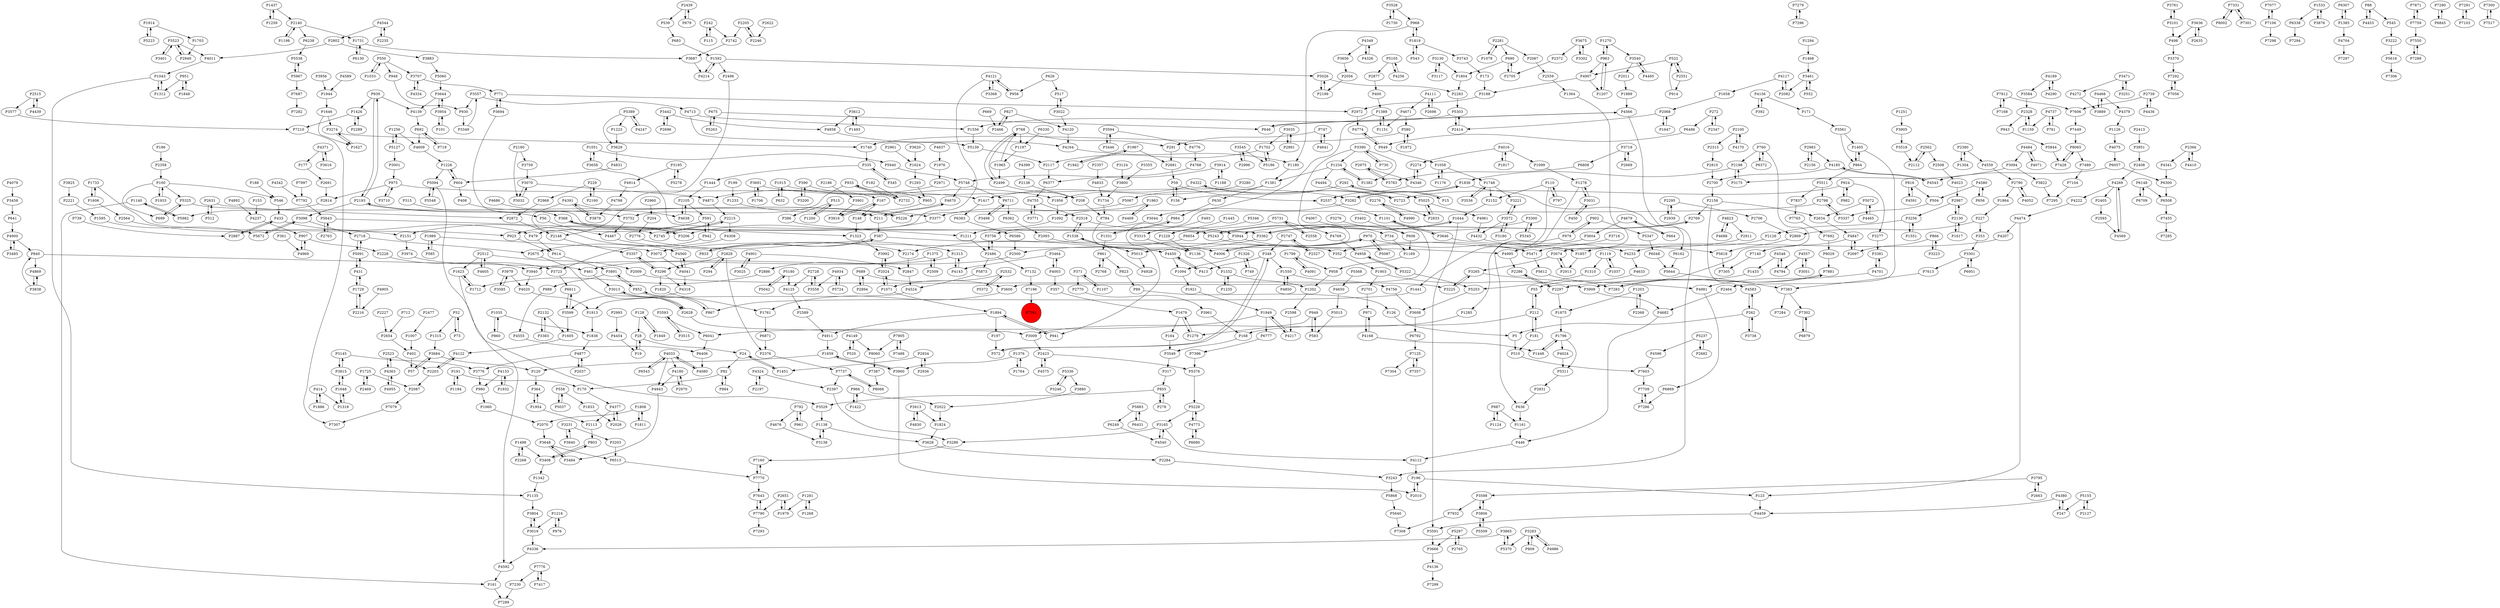 digraph {
	P3523 -> P2949
	P181 -> P310
	P3031 -> P1278
	P5873 -> P4524
	P1211 -> P2486
	P4133 -> P1932
	P1498 -> P3408
	P827 -> P2466
	P1921 -> P1949
	P433 -> P479
	P3909 -> P4682
	P4592 -> P161
	P7104 -> P7295
	P168 -> P3549
	P3572 -> P3180
	P2728 -> P3558
	P1256 -> P5127
	P3188 -> P2972
	P4877 -> P2037
	P522 -> P2551
	P3905 -> P3518
	P1315 -> P3684
	P1712 -> P1623
	P7140 -> P7305
	P2328 -> P1159
	P1197 -> P1965
	P3296 -> P1820
	P5325 -> P699
	P2358 -> P100
	P7279 -> P7296
	P760 -> P2198
	P368 -> P1323
	P5303 -> P1556
	P2112 -> P2562
	P3761 -> P3101
	P1234 -> P4494
	P2696 -> P3442
	P7331 -> P8002
	P6680 -> P4773
	P4067 -> P734
	P7077 -> P7106
	P4143 -> P1313
	P902 -> P5347
	P1702 -> P5186
	P7770 -> P7160
	P982 -> P924
	P1203 -> P2368
	P1824 -> P3628
	P3992 -> P2024
	P1437 -> P2140
	P2961 -> P1624
	P3130 -> P1804
	P3165 -> P3288
	P504 -> P3337
	P89 -> P126
	P4033 -> P6543
	P4575 -> P2423
	P5568 -> P4650
	P161 -> P7289
	P1223 -> P3629
	P3783 -> P2975
	P2327 -> P2747
	P939 -> P2193
	P3195 -> P4914
	P907 -> P2228
	P816 -> P504
	P1646 -> P3274
	P181 -> P212
	P1007 -> P402
	P167 -> P148
	P604 -> P1226
	P5042 -> P5180
	P6486 -> P649
	P357 -> P1679
	P4776 -> P4768
	P4768 -> P6377
	P3691 -> P3282
	P1848 -> P951
	P3620 -> P1624
	P3203 -> P6513
	P3461 -> P2082
	P1216 -> P3019
	P2523 -> P2203
	P4341 -> P6300
	P3865 -> P5370
	P4484 -> P4071
	P2828 -> P3296
	P971 -> P4168
	P5223 -> P1914
	P1533 -> P6338
	P242 -> P115
	P1833 -> P2026
	P512 -> P2631
	P840 -> P461
	P515 -> P386
	P646 -> P4566
	P2486 -> P3756
	P2515 -> P3577
	P196 -> P2010
	P197 -> P572
	P3816 -> P167
	P1725 -> P2469
	P3954 -> P101
	P546 -> P433
	P2747 -> P2327
	P3031 -> P450
	P5868 -> P5640
	P6307 -> P1385
	P227 -> P353
	P1279 -> P1679
	P4901 -> P3025
	P3974 -> P3723
	P6372 -> P760
	P1761 -> P6871
	P2728 -> P4125
	P1234 -> P1381
	P2700 -> P2158
	P2562 -> P2112
	P3979 -> P4020
	P4459 -> P3591
	P4121 -> P3368
	P3561 -> P864
	P3658 -> P3362
	P7210 -> P7307
	P3716 -> P4995
	P120 -> P364
	P1954 -> P364
	P2130 -> P2987
	P4569 -> P4269
	P3101 -> P498
	P3756 -> P2486
	P2276 -> P4990
	P2011 -> P1889
	P905 -> P148
	P4377 -> P2113
	P3408 -> P1342
	P5025 -> P4961
	P4544 -> P2802
	P2193 -> P3098
	P2613 -> P1824
	P5376 -> P5228
	P4222 -> P4474
	P3675 -> P2372
	P2763 -> P5643
	P3175 -> P2198
	P2477 -> P1007
	P3302 -> P3675
	P3362 -> P2769
	P970 -> P5087
	P2512 -> P4605
	P6148 -> P6508
	P3883 -> P5060
	P816 -> P4591
	P2295 -> P2939
	P2056 -> P2199
	P335 -> P1444
	P292 -> P15
	P3461 -> P552
	P1092 -> P1211
	P6777 -> P7396
	P3646 -> P4233
	P5643 -> P2745
	P1216 -> P976
	P558 -> P5037
	P3815 -> P3145
	P7079 -> P7307
	P3222 -> P5616
	P3464 -> P4003
	P1819 -> P3743
	P128 -> P28
	P5237 -> P4596
	P1331 -> P984
	P3577 -> P7210
	P4410 -> P2366
	P2802 -> P3883
	P5087 -> P970
	P1389 -> P1151
	P2227 -> P2654
	P2439 -> P539
	P1200 -> P515
	P550 -> P1033
	P7871 -> P7759
	P4041 -> P4560
	P939 -> P4139
	P2070 -> P3648
	P4189 -> P3584
	P3954 -> P3644
	P975 -> P2814
	P431 -> P1729
	P4371 -> P3616
	P2705 -> P690
	P1894 -> P941
	P6869 -> P7286
	P4833 -> P1734
	P1278 -> P636
	P353 -> P3301
	P4566 -> P646
	P2221 -> P1595
	P199 -> P1233
	P4914 -> P4798
	P1235 -> P1332
	P3529 -> P1138
	P4121 -> P479
	P1725 -> P2087
	P1551 -> P3256
	P3776 -> P980
	P1914 -> P1703
	P4583 -> P262
	P712 -> P2654
	P229 -> P2968
	P6431 -> P5883
	P3022 -> P4120
	P1140 -> P161
	P1965 -> P768
	P4125 -> P2589
	P5297 -> P2765
	P1963 -> P4469
	P348 -> P1550
	P6951 -> P3301
	P951 -> P1848
	P2423 -> P5376
	P761 -> P4737
	P626 -> P517
	P4713 -> P1556
	P827 -> P4120
	P539 -> P683
	P2949 -> P3523
	P2281 -> P2067
	P689 -> P3600
	P4713 -> P5139
	P5748 -> P4670
	P2423 -> P4575
	P1605 -> P4122
	P5094 -> P3529
	P2532 -> P5372
	P4112 -> P196
	P2140 -> P1731
	P4755 -> P3771
	P3402 -> P606
	P3914 -> P1188
	P4217 -> P1949
	P3594 -> P3446
	P1493 -> P3612
	P2886 -> P1712
	P933 -> P3752
	P1731 -> P3687
	P4117 -> P2082
	P3951 -> P2408
	P498 -> P3370
	P3274 -> P1627
	P1796 -> P4024
	P2499 -> P768
	P4349 -> P4326
	P4737 -> P761
	P4566 -> P3243
	P493 -> P3315
	P126 -> P5
	P7125 -> P7304
	P128 -> P1849
	P4671 -> P580
	P7290 -> P6845
	P56 -> P4467
	P1188 -> P3914
	P4120 -> P4164
	P1293 -> P905
	P7283 -> P7881
	P3545 -> P2996
	P4256 -> P5105
	P7709 -> P7286
	P7687 -> P7282
	P1658 -> P2068
	P5243 -> P1644
	P7160 -> P7770
	P7606 -> P7449
	P1606 -> P2564
	P914 -> P522
	P2068 -> P1647
	P3691 -> P1706
	P3723 -> P6611
	P1376 -> P3900
	P3540 -> P2011
	P3629 -> P4831
	P984 -> P1331
	P3282 -> P3044
	P4773 -> P6680
	P100 -> P546
	P3598 -> P3806
	P1808 -> P1811
	P7428 -> P8065
	P15 -> P292
	P2022 -> P1824
	P5616 -> P7306
	P4052 -> P2790
	P1956 -> P1092
	P3458 -> P641
	P864 -> P5511
	P7383 -> P7302
	P1679 -> P1279
	P1592 -> P4214
	P4214 -> P1592
	P7759 -> P7871
	P4006 -> P970
	P1099 -> P1278
	P867 -> P852
	P7106 -> P7077
	P1159 -> P2328
	P461 -> P3013
	P1864 -> P227
	P2698 -> P4111
	P7291 -> P7103
	P6792 -> P7125
	P1256 -> P4609
	P961 -> P792
	P4269 -> P4569
	P4650 -> P5015
	P689 -> P2894
	P3124 -> P3800
	P975 -> P3710
	P5748 -> P6711
	P2911 -> P5471
	P861 -> P2768
	P2968 -> P2872
	P5311 -> P2831
	P3094 -> P3175
	P923 -> P614
	P317 -> P855
	P390 -> P167
	P3130 -> P3117
	P1729 -> P431
	P3557 -> P930
	P580 -> P1740
	P7792 -> P5643
	P59 -> P2537
	P1441 -> P867
	P4596 -> P7603
	P2366 -> P4341
	P7812 -> P7168
	P100 -> P1933
	P4633 -> P55
	P1644 -> P5243
	P860 -> P1035
	P1058 -> P1748
	P371 -> P2770
	P5026 -> P2199
	P784 -> P4450
	P242 -> P2742
	P5226 -> P2193
	P4380 -> P247
	P2268 -> P1498
	P352 -> P1903
	P4641 -> P747
	P3956 -> P1944
	P3032 -> P3070
	P1312 -> P1043
	P3337 -> P2798
	P3944 -> P5471
	P975 -> P1417
	P4474 -> P4207
	P3195 -> P5278
	P1259 -> P1437
	P823 -> P89
	P3013 -> P2628
	P1331 -> P861
	P2635 -> P3636
	P3301 -> P7613
	P4548 -> P4794
	P4524 -> P1913
	P101 -> P3954
	P5278 -> P3195
	P2651 -> P7790
	P1033 -> P550
	P583 -> P949
	P6586 -> P2500
	P4969 -> P907
	P3165 -> P4540
	P949 -> P1279
	P3117 -> P3130
	P5322 -> P5253
	P2828 -> P2376
	P2274 -> P4346
	P6057 -> P4543
	P3593 -> P6041
	P3265 -> P3225
	P2631 -> P512
	P7881 -> P7283
	P52 -> P73
	P792 -> P961
	P606 -> P1169
	P1836 -> P3282
	P3684 -> P120
	P2975 -> P4346
	P2798 -> P3337
	P675 -> P646
	P3277 -> P3381
	P3889 -> P4468
	P4850 -> P1550
	P2140 -> P6238
	P4995 -> P2286
	P4432 -> P5818
	P1119 -> P1310
	P4363 -> P2523
	P4139 -> P692
	P3442 -> P2696
	P5072 -> P4465
	P1468 -> P3461
	P3644 -> P3954
	P2765 -> P5297
	P4336 -> P4592
	P939 -> P1426
	P5060 -> P3644
	P413 -> P4450
	P123 -> P4459
	P3251 -> P3471
	P1161 -> P446
	P966 -> P2022
	P1051 -> P3658
	P3743 -> P173
	P1944 -> P1646
	P4168 -> P1448
	P884 -> P82
	P1659 -> P3900
	P5511 -> P2798
	P7387 -> P8066
	P4168 -> P971
	P1381 -> P5067
	P6711 -> P6362
	P4638 -> P2105
	P82 -> P884
	P5155 -> P2127
	P852 -> P867
	P2675 -> P2628
	P4033 -> P4943
	P3464 -> P4143
	P4342 -> P7792
	P1740 -> P335
	P6048 -> P5644
	P5322 -> P4958
	P866 -> P2697
	P387 -> P833
	P5818 -> P7305
	P1875 -> P1796
	P3979 -> P3585
	P3221 -> P3572
	P1933 -> P100
	P5372 -> P2532
	P3800 -> P1734
	P1733 -> P923
	P7613 -> P7383
	P2205 -> P2246
	P699 -> P5325
	P2551 -> P522
	P1849 -> P128
	P2486 -> P5873
	P5067 -> P3377
	P4170 -> P2100
	P4637 -> P1976
	P5091 -> P431
	P1606 -> P1733
	P4831 -> P604
	P1234 -> P1382
	P7103 -> P7291
	P1405 -> P2464
	P3879 -> P4391
	P3528 -> P1730
	P734 -> P1169
	P649 -> P1058
	P4958 -> P5322
	P1376 -> P1764
	P1498 -> P2268
	P3515 -> P3593
	P2380 -> P1304
	P930 -> P3349
	P156 -> P59
	P3838 -> P840
	P6508 -> P7455
	P4024 -> P5311
	P2376 -> P7737
	P110 -> P1441
	P3282 -> P1836
	P3891 -> P852
	P3019 -> P4336
	P4016 -> P2274
	P7383 -> P7284
	P2913 -> P3074
	P2158 -> P4583
	P7286 -> P7709
	P5724 -> P4934
	P4149 -> P520
	P4371 -> P177
	P2739 -> P4436
	P3891 -> P988
	P4149 -> P8060
	P768 -> P291
	P3658 -> P1051
	P247 -> P4380
	P1422 -> P966
	P5844 -> P7428
	P902 -> P978
	P6611 -> P3599
	P4377 -> P2026
	P3600 -> P1761
	P2486 -> P7132
	P3608 -> P6792
	P2156 -> P2983
	P2408 -> P4269
	P1932 -> P4133
	P4823 -> P2911
	P649 -> P4774
	P2622 -> P2246
	P3256 -> P2126
	P4981 -> P6869
	P3593 -> P3515
	P924 -> P3277
	P5471 -> P5612
	P4080 -> P4033
	P3585 -> P3979
	P7837 -> P7765
	P7296 -> P7279
	P1332 -> P1202
	P3719 -> P2669
	P1405 -> P864
	P522 -> P4907
	P2216 -> P1729
	P4453 -> P88
	P580 -> P1972
	P792 -> P4676
	P5091 -> P2718
	P515 -> P1200
	P5228 -> P4773
	P2295 -> P2706
	P907 -> P4969
	P1903 -> P2701
	P630 -> P984
	P2203 -> P2087
	P4986 -> P3283
	P2140 -> P1198
	P5037 -> P558
	P4557 -> P3051
	P4591 -> P816
	P3274 -> P1740
	P942 -> P3723
	P6845 -> P7290
	P809 -> P3283
	P2158 -> P2769
	P4185 -> P4543
	P3283 -> P4986
	P768 -> P1197
	P2180 -> P3759
	P1733 -> P1606
	P59 -> P156
	P2469 -> P1725
	P1268 -> P1281
	P6513 -> P7770
	P1734 -> P784
	P7692 -> P8029
	P1364 -> P3074
	P1659 -> P120
	P5731 -> P4769
	P3025 -> P4901
	P229 -> P2160
	P3759 -> P3070
	P1965 -> P2499
	P2174 -> P2847
	P1094 -> P1921
	P7932 -> P7308
	P1310 -> P5253
	P636 -> P1161
	P2113 -> P803
	P2380 -> P4559
	P4961 -> P4432
	P771 -> P2972
	P3044 -> P3756
	P5105 -> P2877
	P4020 -> P1913
	P171 -> P3561
	P1037 -> P1119
	P730 -> P3390
	P2701 -> P971
	P1617 -> P2130
	P4858 -> P4164
	P186 -> P2358
	P3707 -> P4334
	P5105 -> P4256
	P1304 -> P2380
	P2127 -> P5155
	P6162 -> P5644
	P1043 -> P1312
	P3612 -> P1493
	P4450 -> P413
	P57 -> P3684
	P3225 -> P3265
	P2593 -> P4569
	P5180 -> P5042
	P692 -> P4609
	P5389 -> P1223
	P3648 -> P3484
	P7331 -> P7301
	P3599 -> P1605
	P1448 -> P1796
	P4185 -> P2700
	P3961 -> P168
	P3612 -> P4858
	P4774 -> P649
	P4679 -> P664
	P1914 -> P5223
	P4133 -> P980
	P4324 -> P2397
	P392 -> P4156
	P8060 -> P7387
	P2087 -> P7079
	P2246 -> P2205
	P7765 -> P7692
	P550 -> P948
	P924 -> P2723
	P2747 -> P348
	P5072 -> P2634
	P7300 -> P7517
	P4830 -> P2613
	P4609 -> P1226
	P7812 -> P7606
	P5228 -> P3165
	P3684 -> P57
	P5325 -> P211
	P7759 -> P7550
	P2105 -> P591
	P1281 -> P1979
	P3200 -> P390
	P5548 -> P5094
	P371 -> P1107
	P414 -> P1318
	P4990 -> P2276
	P4495 -> P3540
	P1445 -> P1229
	P3880 -> P2022
	P1433 -> P3909
	P4207 -> P1857
	P1819 -> P968
	P3865 -> P4336
	P3223 -> P866
	P2589 -> P4911
	P2562 -> P2508
	P1949 -> P6041
	P2739 -> P7606
	P4869 -> P3838
	P2215 -> P2745
	P5511 -> P7837
	P4436 -> P2739
	P348 -> P572
	P4346 -> P2537
	P3710 -> P975
	P4033 -> P4180
	P4016 -> P1099
	P1226 -> P5094
	P4322 -> P2723
	P1207 -> P963
	P100 -> P699
	P5538 -> P5967
	P2532 -> P1071
	P552 -> P3461
	P3666 -> P4136
	P2026 -> P4377
	P4847 -> P7140
	P1804 -> P2283
	P177 -> P2691
	P2631 -> P2872
	P3572 -> P4432
	P942 -> P591
	P5127 -> P3001
	P3604 -> P352
	P3035 -> P2891
	P4798 -> P3879
	P2283 -> P5303
	P4003 -> P357
	P7737 -> P8066
	P692 -> P719
	P1124 -> P887
	P572 -> P348
	P1138 -> P3628
	P3498 -> P6711
	P3098 -> P2718
	P2509 -> P1375
	P3944 -> P2500
	P1270 -> P3540
	P5883 -> P6249
	P2010 -> P196
	P4955 -> P4363
	P4892 -> P4237
	P335 -> P345
	P7997 -> P7792
	P208 -> P784
	P1015 -> P1956
	P2718 -> P2675
	P3074 -> P2913
	P1202 -> P2598
	P4543 -> P4185
	P4557 -> P4794
	P2289 -> P1426
	P1140 -> P5982
	P2130 -> P1617
	P3001 -> P975
	P2891 -> P3035
	P4686 -> P3752
	P1979 -> P2651
	P3594 -> P4776
	P1592 -> P2496
	P4016 -> P1817
	P1060 -> P2070
	P3408 -> P803
	P3471 -> P4272
	P4688 -> P4823
	P3390 -> P730
	P1058 -> P1176
	P4704 -> P7297
	P1107 -> P371
	P7056 -> P7292
	P4559 -> P2790
	P543 -> P1819
	P291 -> P2681
	P6654 -> P3072
	P2828 -> P294
	P7776 -> P7230
	P4391 -> P4638
	P164 -> P3549
	P5731 -> P2558
	P2100 -> P4170
	P4934 -> P5724
	P2663 -> P3795
	P2215 -> P4308
	P5389 -> P4247
	P5 -> P310
	P1550 -> P4850
	P3145 -> P3776
	P3523 -> P3401
	P2148 -> P3357
	P292 -> P156
	P278 -> P855
	P2654 -> P402
	P1194 -> P191
	P949 -> P583
	P4701 -> P3381
	P7132 -> P7196
	P1051 -> P5940
	P2067 -> P2559
	P348 -> P413
	P1318 -> P1648
	P963 -> P1207
	P182 -> P2732
	P1385 -> P4704
	P4180 -> P4943
	P520 -> P4149
	P5347 -> P6048
	P2669 -> P3719
	P7417 -> P7776
	P747 -> P4641
	P1729 -> P2216
	P196 -> P123
	P3771 -> P4755
	P3558 -> P2728
	P188 -> P546
	P4544 -> P2235
	P7230 -> P7289
	P3694 -> P5243
	P1627 -> P3274
	P3840 -> P3231
	P390 -> P3200
	P2199 -> P5026
	P4454 -> P19
	P4474 -> P123
	P1894 -> P4911
	P1251 -> P3905
	P1799 -> P958
	P400 -> P1389
	P1294 -> P1468
	P1437 -> P1259
	P2691 -> P2814
	P4671 -> P1151
	P3362 -> P2174
	P5346 -> P1229
	P4871 -> P2215
	P5612 -> P7283
	P8029 -> P7881
	P2598 -> P4217
	P4737 -> P1159
	P5982 -> P1140
	P4334 -> P3707
	P1838 -> P4877
	P8066 -> P7737
	P386 -> P1211
	P2987 -> P2130
	P3545 -> P5186
	P2833 -> P5025
	P3914 -> P5748
	P7550 -> P7288
	P3815 -> P1648
	P3256 -> P1551
	P414 -> P1886
	P3315 -> P1136
	P4290 -> P4189
	P2651 -> P1979
	P4033 -> P4080
	P4041 -> P4318
	P4122 -> P2203
	P1748 -> P3536
	P1886 -> P414
	P3940 -> P4020
	P2413 -> P3951
	P1703 -> P2949
	P5336 -> P3880
	P3719 -> P6808
	P1556 -> P5139
	P3145 -> P3815
	P5127 -> P1256
	P626 -> P956
	P2551 -> P914
	P1381 -> P630
	P3636 -> P498
	P3301 -> P6951
	P4847 -> P2697
	P2500 -> P461
	P864 -> P1405
	P6383 -> P6586
	P3035 -> P1702
	P1538 -> P5013
	P100 -> P5325
	P2281 -> P1078
	P3795 -> P2663
	P5883 -> P6431
	P1989 -> P3072
	P2203 -> P4122
	P4911 -> P1659
	P1015 -> P632
	P2523 -> P4363
	P2132 -> P1605
	P1326 -> P749
	P52 -> P1315
	P2745 -> P2215
	P4247 -> P5389
	P2105 -> P4638
	P4349 -> P3656
	P2366 -> P4410
	P2983 -> P2156
	P3540 -> P4495
	P4003 -> P3464
	P3165 -> P4112
	P4928 -> P1538
	P3584 -> P2328
	P933 -> P2732
	P1538 -> P2518
	P1035 -> P860
	P2718 -> P5091
	P2197 -> P4324
	P4900 -> P840
	P2996 -> P3545
	P1764 -> P1376
	P855 -> P3529
	P2887 -> P433
	P364 -> P1954
	P2284 -> P3243
	P8065 -> P7489
	P4164 -> P1180
	P4877 -> P3776
	P2831 -> P636
	P656 -> P4580
	P2802 -> P4011
	P8065 -> P7428
	P1648 -> P1318
	P3243 -> P5868
	P2983 -> P4185
	P2558 -> P5731
	P7770 -> P7643
	P1894 -> P197
	P1451 -> P24
	P7449 -> P8065
	P3752 -> P4467
	P6330 -> P1197
	P3557 -> P4713
	P1126 -> P4075
	P3370 -> P7292
	P6406 -> P4080
	P1136 -> P1332
	P402 -> P57
	P1748 -> P3221
	P4468 -> P4379
	P8002 -> P7331
	P797 -> P110
	P315 -> P56
	P2742 -> P3687
	P4589 -> P1944
	P4237 -> P907
	P5297 -> P3666
	P4111 -> P2698
	P2894 -> P689
	P3283 -> P5370
	P1942 -> P1967
	P6300 -> P6508
	P2936 -> P2934
	P1949 -> P4217
	P591 -> P923
	P4484 -> P3094
	P3442 -> P4858
	P683 -> P1592
	P4391 -> P4560
	P1176 -> P1058
	P3528 -> P968
	P5026 -> P2283
	P4091 -> P1799
	P2328 -> P943
	P2776 -> P1313
	P153 -> P4237
	P1817 -> P4016
	P2397 -> P3288
	P1313 -> P4143
	P361 -> P4969
	P768 -> P2499
	P966 -> P1422
	P943 -> P5844
	P2939 -> P2295
	P2499 -> P208
	P1198 -> P2140
	P3616 -> P4371
	P4682 -> P446
	P2496 -> P2148
	P4580 -> P504
	P887 -> P1161
	P2151 -> P3974
	P2537 -> P1101
	P4756 -> P3608
	P7396 -> P5376
	P664 -> P4679
	P4943 -> P3484
	P1426 -> P2289
	P2512 -> P2009
	P2798 -> P5226
	P5303 -> P2414
	P978 -> P902
	P5180 -> P4125
	P2869 -> P5818
	P4136 -> P7299
	P669 -> P2466
	P1967 -> P2681
	P641 -> P4900
	P7737 -> P2397
	P5186 -> P1702
	P6148 -> P6709
	P2769 -> P3362
	P4823 -> P4688
	P4189 -> P4290
	P5139 -> P2117
	P978 -> P1285
	P2205 -> P2742
	P690 -> P1804
	P3180 -> P3572
	P3675 -> P3302
	P294 -> P2828
	P4071 -> P4484
	P2559 -> P1364
	P2405 -> P2593
	P3838 -> P4869
	P7292 -> P7056
	P2466 -> P827
	P3231 -> P3203
	P4326 -> P4349
	P1954 -> P2113
	P2228 -> P3940
	P6238 -> P5538
	P5370 -> P3865
	P1857 -> P2913
	P1702 -> P2117
	P963 -> P4907
	P970 -> P4006
	P3471 -> P3251
	P7790 -> P7643
	P4905 -> P2216
	P1375 -> P2509
	P3707 -> P771
	P924 -> P982
	P4117 -> P1658
	P2082 -> P4117
	P211 -> P387
	P1119 -> P1037
	P7357 -> P7125
	P2117 -> P6377
	P2970 -> P4180
	P3300 -> P5345
	P4465 -> P5072
	P1332 -> P1235
	P1071 -> P1894
	P4494 -> P5025
	P2286 -> P2297
	P2877 -> P400
	P28 -> P24
	P2180 -> P3032
	P1385 -> P6307
	P4272 -> P3889
	P148 -> P1323
	P760 -> P6372
	P4907 -> P1207
	P1135 -> P3804
	P1624 -> P1293
	P948 -> P930
	P1285 -> P3009
	P4156 -> P392
	P3381 -> P4701
	P1646 -> P1627
	P2810 -> P2700
	P6711 -> P3498
	P4324 -> P2197
	P3825 -> P2221
	P1101 -> P3646
	P1229 -> P1136
	P1313 -> P3940
	P2132 -> P3383
	P1903 -> P3909
	P1748 -> P2152
	P1550 -> P4756
	P3694 -> P771
	P3561 -> P1405
	P191 -> P1194
	P2372 -> P2705
	P3072 -> P4041
	P2847 -> P4524
	P387 -> P352
	P4322 -> P1956
	P1889 -> P4566
	P1808 -> P2070
	P5253 -> P3608
	P3288 -> P7160
	P1071 -> P2024
	P2138 -> P208
	P6249 -> P4540
	P2024 -> P1071
	P4934 -> P3558
	P4670 -> P211
	P7455 -> P7285
	P19 -> P28
	P1533 -> P3876
	P4900 -> P3485
	P4439 -> P2515
	P7302 -> P6879
	P3022 -> P517
	P2972 -> P4774
	P212 -> P181
	P3636 -> P2635
	P2068 -> P2414
	P933 -> P905
	P3795 -> P3598
	P204 -> P2776
	P450 -> P3031
	P3401 -> P3523
	P6130 -> P1731
	P5015 -> P583
	P2814 -> P5982
	P591 -> P942
	P1949 -> P6777
	P3518 -> P2112
	P1326 -> P1094
	P4399 -> P2138
	P2198 -> P1836
	P2971 -> P4871
	P2297 -> P1875
	P6808 -> P3783
	P3536 -> P1748
	P170 -> P4377
	P310 -> P7603
	P3644 -> P4139
	P4679 -> P3604
	P4079 -> P3458
	P1623 -> P4592
	P1226 -> P604
	P2706 -> P2869
	P3901 -> P3816
	P4907 -> P3188
	P5243 -> P4995
	P2100 -> P2315
	P5509 -> P3806
	P1976 -> P2971
	P24 -> P1451
	P690 -> P2705
	P6362 -> P2093
	P747 -> P291
	P2723 -> P4322
	P1799 -> P4091
	P2158 -> P2634
	P5389 -> P3629
	P1679 -> P164
	P3074 -> P3265
	P7196 -> P7281
	P3349 -> P3557
	P1811 -> P1808
	P4548 -> P1433
	P951 -> P1312
	P446 -> P4112
	P4794 -> P4548
	P4269 -> P2405
	P963 -> P1270
	P1592 -> P5026
	P4580 -> P656
	P833 -> P387
	P28 -> P19
	P7125 -> P7357
	P614 -> P3891
	P110 -> P797
	P4269 -> P4222
	P2993 -> P4454
	P749 -> P1326
	P3368 -> P4121
	P2872 -> P2148
	P262 -> P3738
	P3628 -> P2284
	P1648 -> P3815
	P2790 -> P4052
	P6543 -> P4033
	P5263 -> P675
	P7905 -> P8060
	P1426 -> P7210
	P5644 -> P7383
	P760 -> P2297
	P7288 -> P7550
	P3265 -> P4981
	P1644 -> P3591
	P1169 -> P958
	P1281 -> P1268
	P3246 -> P5336
	P5025 -> P2833
	P1382 -> P1234
	P1101 -> P3600
	P3822 -> P7295
	P1730 -> P3528
	P1180 -> P1381
	P5094 -> P5548
	P4121 -> P956
	P970 -> P1857
	P2198 -> P3175
	P3900 -> P1659
	P4560 -> P4041
	P585 -> P1989
	P3206 -> P368
	P6871 -> P2376
	P4555 -> P6406
	P5013 -> P4928
	P988 -> P4555
	P7790 -> P7293
	P1796 -> P5311
	P3656 -> P2056
	P2515 -> P4439
	P1151 -> P1389
	P191 -> P170
	P262 -> P4583
	P1819 -> P543
	P173 -> P3188
	P73 -> P52
	P4468 -> P3889
	P2564 -> P2151
	P433 -> P2887
	P2193 -> P5226
	P887 -> P1124
	P739 -> P2887
	P4769 -> P4958
	P4111 -> P4671
	P5967 -> P7687
	P110 -> P2152
	P3051 -> P4557
	P2628 -> P3013
	P7643 -> P7790
	P4318 -> P3599
	P803 -> P3408
	P1375 -> P2886
	P167 -> P3816
	P6709 -> P6148
	P545 -> P3222
	P4180 -> P2970
	P2512 -> P1623
	P968 -> P1819
	P2634 -> P4847
	P1796 -> P1448
	P550 -> P3707
	P2276 -> P2833
	P2934 -> P2936
	P227 -> P2869
	P1138 -> P3138
	P1278 -> P3031
	P3296 -> P4318
	P4346 -> P2274
	P2368 -> P1203
	P4901 -> P2847
	P7488 -> P7905
	P479 -> P614
	P1233 -> P3377
	P272 -> P2347
	P1203 -> P1875
	P2093 -> P4006
	P3355 -> P3800
	P3280 -> P1417
	P1342 -> P1135
	P1706 -> P3691
	P3484 -> P3648
	P272 -> P6486
	P3070 -> P3032
	P3094 -> P3822
	P3231 -> P3840
	P3390 -> P5013
	P5967 -> P5538
	P2790 -> P1864
	P3009 -> P2423
	P3738 -> P262
	P2681 -> P59
	P88 -> P545
	P2439 -> P679
	P345 -> P335
	P3296 -> P3357
	P2347 -> P272
	P3377 -> P3206
	P968 -> P1180
	P1647 -> P2068
	P2037 -> P4877
	P1967 -> P1942
	P771 -> P3694
	P4701 -> P4981
	P2960 -> P204
	P958 -> P1202
	P2518 -> P3944
	P4450 -> P1094
	P3383 -> P2132
	P3390 -> P1234
	P7106 -> P7298
	P4755 -> P2518
	P5237 -> P2682
	P3804 -> P3019
	P3876 -> P1533
	P7168 -> P7812
	P1963 -> P1092
	P6041 -> P6406
	P3446 -> P3594
	P1417 -> P6383
	P2009 -> P3225
	P3357 -> P3296
	P1035 -> P1838
	P558 -> P1833
	P4363 -> P4955
	P212 -> P55
	P4380 -> P4459
	P24 -> P82
	P980 -> P1060
	P719 -> P692
	P7905 -> P7488
	P88 -> P4453
	P5643 -> P2763
	P4605 -> P2512
	P2193 -> P939
	P976 -> P1216
	P3598 -> P7932
	P6377 -> P4755
	P4379 -> P1126
	P115 -> P242
	P2357 -> P4833
	P2414 -> P5303
	P3283 -> P809
	P1820 -> P1761
	P2987 -> P3256
	P2770 -> P3961
	P7489 -> P7104
	P2934 -> P1451
	P1043 -> P1135
	P2518 -> P1538
	P3138 -> P1138
	P2235 -> P4544
	P2152 -> P1644
	P211 -> P4670
	P4391 -> P3879
	P3523 -> P4011
	P3900 -> P2010
	P3806 -> P5509
	P3098 -> P5672
	P591 -> P2151
	P1836 -> P6162
	P431 -> P5091
	P4075 -> P6057
	P2126 -> P4233
	P7603 -> P7709
	P5336 -> P3246
	P6879 -> P7302
	P517 -> P3022
	P5672 -> P3098
	P2697 -> P4847
	P4156 -> P171
	P3070 -> P4871
	P1595 -> P5672
	P679 -> P2439
	P212 -> P168
	P3390 -> P1382
	P1389 -> P941
	P3646 -> P1101
	P1623 -> P1712
	P5940 -> P5748
	P6057 -> P6300
	P866 -> P3223
	P262 -> P5
	P4233 -> P4633
	P2160 -> P229
	P3019 -> P3804
	P956 -> P4121
	P408 -> P368
	P675 -> P5263
	P3599 -> P6611
	P840 -> P4869
	P7517 -> P7300
	P604 -> P408
	P5345 -> P3300
	P7776 -> P7417
	P1444 -> P2105
	P1323 -> P3992
	P1078 -> P2281
	P368 -> P3206
	P6338 -> P7294
	P4023 -> P2987
	P4773 -> P5228
	P1972 -> P580
	P2315 -> P2810
	P3485 -> P4900
	P3806 -> P3598
	P2768 -> P861
	P2682 -> P5237
	P55 -> P212
	P855 -> P278
	P1270 -> P963
	P3572 -> P3221
	P4469 -> P1963
	P82 -> P170
	P2464 -> P4682
	P4011 -> P1043
	P5731 -> P6654
	P3549 -> P317
	P1731 -> P6130
	P3687 -> P4214
	P3648 -> P6513
	P2281 -> P690
	P5155 -> P247
	P2613 -> P4830
	P2975 -> P3783
	P941 -> P1894
	P2508 -> P4023
	P3591 -> P3666
	P2024 -> P3992
	P7301 -> P7331
	P3276 -> P606
	P861 -> P823
	P852 -> P3891
	P1989 -> P585
	P3101 -> P3761
	P4540 -> P3165
	P632 -> P1015
	P2628 -> P3009
	P2732 -> P933
	P4308 -> P2675
	P3300 -> P3944
	P1913 -> P1838
	P4467 -> P2174
	P4676 -> P3138
	P5640 -> P7308
	P2186 -> P3901
	P2297 -> P2286
	P7281 [shape=circle]
	P7281 [style=filled]
	P7281 [fillcolor=red]
}